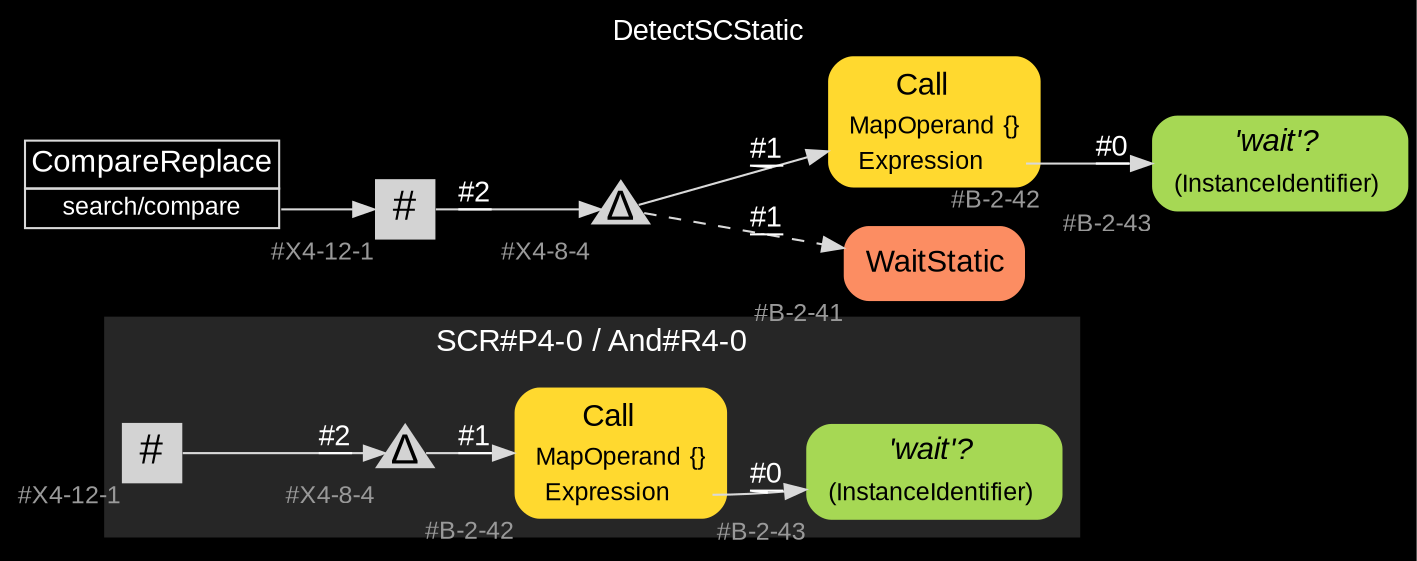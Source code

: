 digraph "DetectSCStatic" {
label = "DetectSCStatic"
labelloc = t
graph [
    rankdir = "LR"
    ranksep = 0.3
    bgcolor = black
    color = grey85
    fontcolor = white
    fontname = "Arial"
];
node [
    fontname = "Arial"
];
edge [
    fontname = "Arial"
];

// -------------------- figure And#R4-0 --------------------
// -------- region And#R4-0 ----------
subgraph "clusterAnd#R4-0" {
    label = "SCR#P4-0 / And#R4-0"
    style = "filled"
    color = gray15
    fontsize = "15"
    // -------- block And#R4-0/#X4-12-1 ----------
    "And#R4-0/#X4-12-1" [
        xlabel = "#X4-12-1"
        fontsize = "12"
        fontcolor = grey60
        shape = "square"
        label = <<FONT COLOR="black" POINT-SIZE="20">#</FONT>>
        style = "filled"
        penwidth = 0.0
        fixedsize = true
        width = 0.4
        height = 0.4
    ];
    
    // -------- block And#R4-0/#B-2-42 ----------
    "And#R4-0/#B-2-42" [
        fillcolor = "/set28/6"
        xlabel = "#B-2-42"
        fontsize = "12"
        fontcolor = grey60
        shape = "plaintext"
        label = <<TABLE BORDER="0" CELLBORDER="0" CELLSPACING="0">
         <TR><TD><FONT COLOR="black" POINT-SIZE="15">Call</FONT></TD></TR>
         <TR><TD><FONT COLOR="black" POINT-SIZE="12">MapOperand</FONT></TD><TD PORT="port0"><FONT COLOR="black" POINT-SIZE="12">{}</FONT></TD></TR>
         <TR><TD><FONT COLOR="black" POINT-SIZE="12">Expression</FONT></TD><TD PORT="port1"></TD></TR>
        </TABLE>>
        style = "rounded,filled"
    ];
    
    // -------- block And#R4-0/#X4-8-4 ----------
    "And#R4-0/#X4-8-4" [
        xlabel = "#X4-8-4"
        fontsize = "12"
        fontcolor = grey60
        shape = "triangle"
        label = <<FONT COLOR="black" POINT-SIZE="20">Δ</FONT>>
        style = "filled"
        penwidth = 0.0
        fixedsize = true
        width = 0.4
        height = 0.4
    ];
    
    // -------- block And#R4-0/#B-2-43 ----------
    "And#R4-0/#B-2-43" [
        fillcolor = "/set28/5"
        xlabel = "#B-2-43"
        fontsize = "12"
        fontcolor = grey60
        shape = "plaintext"
        label = <<TABLE BORDER="0" CELLBORDER="0" CELLSPACING="0">
         <TR><TD><FONT COLOR="black" POINT-SIZE="15"><I>'wait'?</I></FONT></TD></TR>
         <TR><TD><FONT COLOR="black" POINT-SIZE="12">(InstanceIdentifier)</FONT></TD><TD PORT="port0"></TD></TR>
        </TABLE>>
        style = "rounded,filled"
    ];
    
}

"And#R4-0/#X4-12-1" -> "And#R4-0/#X4-8-4" [
    label = "#2"
    decorate = true
    color = grey85
    fontcolor = white
];

"And#R4-0/#B-2-42":port1 -> "And#R4-0/#B-2-43" [
    label = "#0"
    decorate = true
    color = grey85
    fontcolor = white
];

"And#R4-0/#X4-8-4" -> "And#R4-0/#B-2-42" [
    label = "#1"
    decorate = true
    color = grey85
    fontcolor = white
];


// -------------------- transformation figure --------------------
// -------- block CR#X4-10-4 ----------
"CR#X4-10-4" [
    fillcolor = black
    fontsize = "12"
    fontcolor = grey60
    shape = "plaintext"
    label = <<TABLE BORDER="0" CELLBORDER="1" CELLSPACING="0">
     <TR><TD><FONT COLOR="white" POINT-SIZE="15">CompareReplace</FONT></TD></TR>
     <TR><TD PORT="port0"><FONT COLOR="white" POINT-SIZE="12">search/compare</FONT></TD></TR>
    </TABLE>>
    style = "filled"
    color = grey85
];

// -------- block #X4-12-1 ----------
"#X4-12-1" [
    xlabel = "#X4-12-1"
    fontsize = "12"
    fontcolor = grey60
    shape = "square"
    label = <<FONT COLOR="black" POINT-SIZE="20">#</FONT>>
    style = "filled"
    penwidth = 0.0
    fixedsize = true
    width = 0.4
    height = 0.4
];

// -------- block #X4-8-4 ----------
"#X4-8-4" [
    xlabel = "#X4-8-4"
    fontsize = "12"
    fontcolor = grey60
    shape = "triangle"
    label = <<FONT COLOR="black" POINT-SIZE="20">Δ</FONT>>
    style = "filled"
    penwidth = 0.0
    fixedsize = true
    width = 0.4
    height = 0.4
];

// -------- block #B-2-42 ----------
"#B-2-42" [
    fillcolor = "/set28/6"
    xlabel = "#B-2-42"
    fontsize = "12"
    fontcolor = grey60
    shape = "plaintext"
    label = <<TABLE BORDER="0" CELLBORDER="0" CELLSPACING="0">
     <TR><TD><FONT COLOR="black" POINT-SIZE="15">Call</FONT></TD></TR>
     <TR><TD><FONT COLOR="black" POINT-SIZE="12">MapOperand</FONT></TD><TD PORT="port0"><FONT COLOR="black" POINT-SIZE="12">{}</FONT></TD></TR>
     <TR><TD><FONT COLOR="black" POINT-SIZE="12">Expression</FONT></TD><TD PORT="port1"></TD></TR>
    </TABLE>>
    style = "rounded,filled"
];

// -------- block #B-2-43 ----------
"#B-2-43" [
    fillcolor = "/set28/5"
    xlabel = "#B-2-43"
    fontsize = "12"
    fontcolor = grey60
    shape = "plaintext"
    label = <<TABLE BORDER="0" CELLBORDER="0" CELLSPACING="0">
     <TR><TD><FONT COLOR="black" POINT-SIZE="15"><I>'wait'?</I></FONT></TD></TR>
     <TR><TD><FONT COLOR="black" POINT-SIZE="12">(InstanceIdentifier)</FONT></TD><TD PORT="port0"></TD></TR>
    </TABLE>>
    style = "rounded,filled"
];

// -------- block #B-2-41 ----------
"#B-2-41" [
    fillcolor = "/set28/2"
    xlabel = "#B-2-41"
    fontsize = "12"
    fontcolor = grey60
    shape = "plaintext"
    label = <<TABLE BORDER="0" CELLBORDER="0" CELLSPACING="0">
     <TR><TD><FONT COLOR="black" POINT-SIZE="15">WaitStatic</FONT></TD></TR>
    </TABLE>>
    style = "rounded,filled"
];

"CR#X4-10-4":port0 -> "#X4-12-1" [
    label = ""
    decorate = true
    color = grey85
    fontcolor = white
];

"#X4-12-1" -> "#X4-8-4" [
    label = "#2"
    decorate = true
    color = grey85
    fontcolor = white
];

"#X4-8-4" -> "#B-2-42" [
    label = "#1"
    decorate = true
    color = grey85
    fontcolor = white
];

"#X4-8-4" -> "#B-2-41" [
    style="dashed"
    label = "#1"
    decorate = true
    color = grey85
    fontcolor = white
];

"#B-2-42":port1 -> "#B-2-43" [
    label = "#0"
    decorate = true
    color = grey85
    fontcolor = white
];


}

